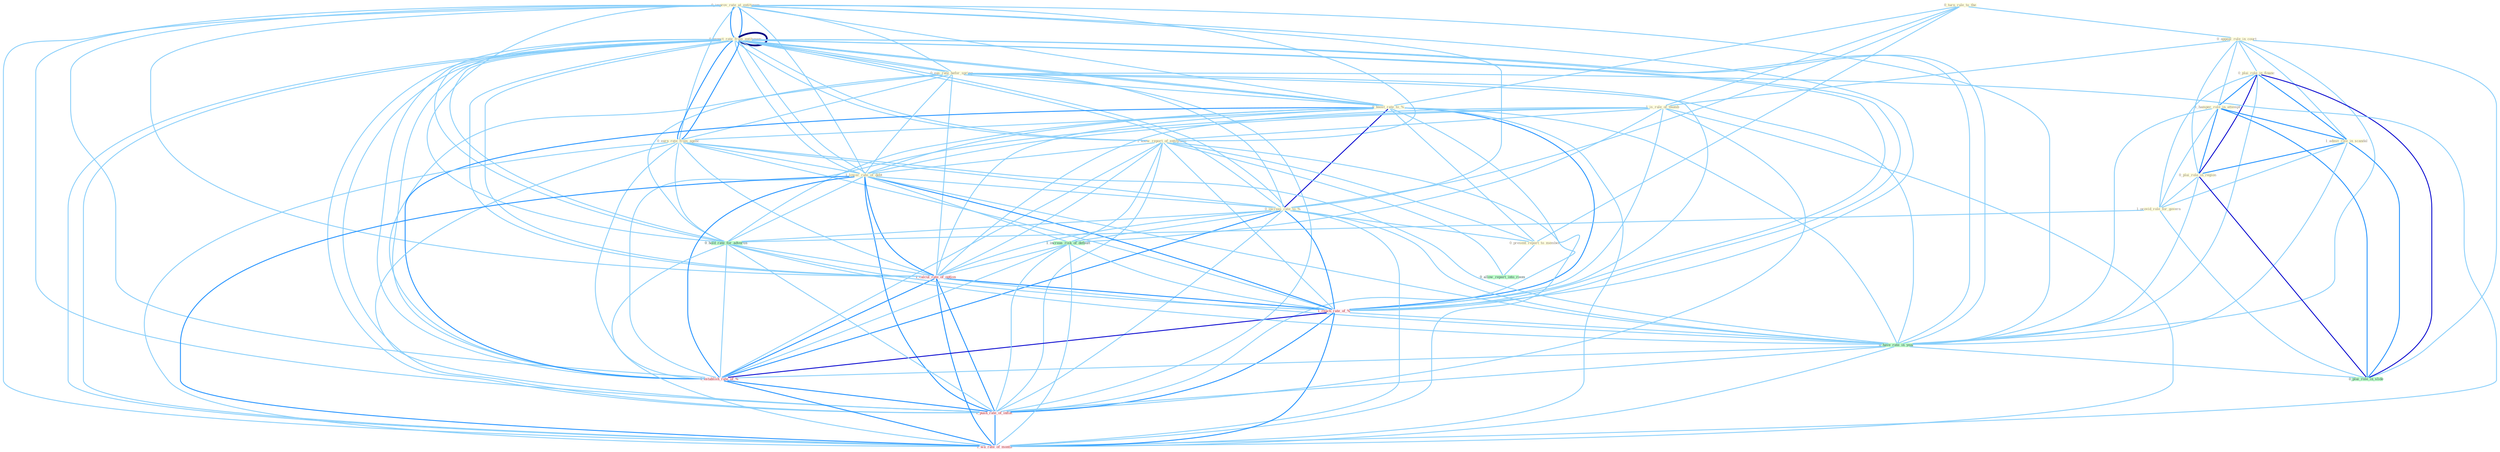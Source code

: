 Graph G{ 
    node
    [shape=polygon,style=filled,width=.5,height=.06,color="#BDFCC9",fixedsize=true,fontsize=4,
    fontcolor="#2f4f4f"];
    {node
    [color="#ffffe0", fontcolor="#8b7d6b"] "0_improv_rate_at_entitynam " "0_turn_rule_to_the " "0_expect_rate_from_entitynam " "0_appeal_rule_in_court " "0_plai_role_in_financ " "0_eas_rate_befor_spring " "1_hamper_role_in_attempt " "0_boost_rate_to_% " "1_is_rule_of_thumb " "1_know_report_of_entitynam " "0_earn_rate_from_agenc " "1_admit_role_in_scandal " "1_lower_rate_of_debt " "0_expect_rate_from_entitynam " "0_plai_role_in_region " "0_increas_rate_to_% " "1_provid_role_for_govern " "0_present_report_to_member "}
{node [color="#fff0f5", fontcolor="#b22222"] "1_calcul_rate_of_option " "1_reach_rate_of_% " "1_establish_rate_of_% " "1_push_rate_of_inflat " "1_wa_rate_of_month "}
edge [color="#B0E2FF"];

	"0_improv_rate_at_entitynam " -- "0_expect_rate_from_entitynam " [w="2", color="#1e90ff" , len=0.8];
	"0_improv_rate_at_entitynam " -- "0_eas_rate_befor_spring " [w="1", color="#87cefa" ];
	"0_improv_rate_at_entitynam " -- "0_boost_rate_to_% " [w="1", color="#87cefa" ];
	"0_improv_rate_at_entitynam " -- "1_know_report_of_entitynam " [w="1", color="#87cefa" ];
	"0_improv_rate_at_entitynam " -- "0_earn_rate_from_agenc " [w="1", color="#87cefa" ];
	"0_improv_rate_at_entitynam " -- "1_lower_rate_of_debt " [w="1", color="#87cefa" ];
	"0_improv_rate_at_entitynam " -- "0_expect_rate_from_entitynam " [w="2", color="#1e90ff" , len=0.8];
	"0_improv_rate_at_entitynam " -- "0_increas_rate_to_% " [w="1", color="#87cefa" ];
	"0_improv_rate_at_entitynam " -- "0_hold_rate_for_advertis " [w="1", color="#87cefa" ];
	"0_improv_rate_at_entitynam " -- "1_calcul_rate_of_option " [w="1", color="#87cefa" ];
	"0_improv_rate_at_entitynam " -- "1_reach_rate_of_% " [w="1", color="#87cefa" ];
	"0_improv_rate_at_entitynam " -- "0_have_rate_in_year " [w="1", color="#87cefa" ];
	"0_improv_rate_at_entitynam " -- "1_establish_rate_of_% " [w="1", color="#87cefa" ];
	"0_improv_rate_at_entitynam " -- "1_push_rate_of_inflat " [w="1", color="#87cefa" ];
	"0_improv_rate_at_entitynam " -- "1_wa_rate_of_month " [w="1", color="#87cefa" ];
	"0_turn_rule_to_the " -- "0_appeal_rule_in_court " [w="1", color="#87cefa" ];
	"0_turn_rule_to_the " -- "0_boost_rate_to_% " [w="1", color="#87cefa" ];
	"0_turn_rule_to_the " -- "1_is_rule_of_thumb " [w="1", color="#87cefa" ];
	"0_turn_rule_to_the " -- "0_increas_rate_to_% " [w="1", color="#87cefa" ];
	"0_turn_rule_to_the " -- "0_present_report_to_member " [w="1", color="#87cefa" ];
	"0_expect_rate_from_entitynam " -- "0_eas_rate_befor_spring " [w="1", color="#87cefa" ];
	"0_expect_rate_from_entitynam " -- "0_boost_rate_to_% " [w="1", color="#87cefa" ];
	"0_expect_rate_from_entitynam " -- "1_know_report_of_entitynam " [w="1", color="#87cefa" ];
	"0_expect_rate_from_entitynam " -- "0_earn_rate_from_agenc " [w="2", color="#1e90ff" , len=0.8];
	"0_expect_rate_from_entitynam " -- "1_lower_rate_of_debt " [w="1", color="#87cefa" ];
	"0_expect_rate_from_entitynam " -- "0_expect_rate_from_entitynam " [w="4", style=bold, color="#000080", len=0.4];
	"0_expect_rate_from_entitynam " -- "0_increas_rate_to_% " [w="1", color="#87cefa" ];
	"0_expect_rate_from_entitynam " -- "0_hold_rate_for_advertis " [w="1", color="#87cefa" ];
	"0_expect_rate_from_entitynam " -- "1_calcul_rate_of_option " [w="1", color="#87cefa" ];
	"0_expect_rate_from_entitynam " -- "1_reach_rate_of_% " [w="1", color="#87cefa" ];
	"0_expect_rate_from_entitynam " -- "0_have_rate_in_year " [w="1", color="#87cefa" ];
	"0_expect_rate_from_entitynam " -- "1_establish_rate_of_% " [w="1", color="#87cefa" ];
	"0_expect_rate_from_entitynam " -- "1_push_rate_of_inflat " [w="1", color="#87cefa" ];
	"0_expect_rate_from_entitynam " -- "1_wa_rate_of_month " [w="1", color="#87cefa" ];
	"0_appeal_rule_in_court " -- "0_plai_role_in_financ " [w="1", color="#87cefa" ];
	"0_appeal_rule_in_court " -- "1_hamper_role_in_attempt " [w="1", color="#87cefa" ];
	"0_appeal_rule_in_court " -- "1_is_rule_of_thumb " [w="1", color="#87cefa" ];
	"0_appeal_rule_in_court " -- "1_admit_role_in_scandal " [w="1", color="#87cefa" ];
	"0_appeal_rule_in_court " -- "0_plai_role_in_region " [w="1", color="#87cefa" ];
	"0_appeal_rule_in_court " -- "0_have_rate_in_year " [w="1", color="#87cefa" ];
	"0_appeal_rule_in_court " -- "0_plai_role_in_slide " [w="1", color="#87cefa" ];
	"0_plai_role_in_financ " -- "1_hamper_role_in_attempt " [w="2", color="#1e90ff" , len=0.8];
	"0_plai_role_in_financ " -- "1_admit_role_in_scandal " [w="2", color="#1e90ff" , len=0.8];
	"0_plai_role_in_financ " -- "0_plai_role_in_region " [w="3", color="#0000cd" , len=0.6];
	"0_plai_role_in_financ " -- "1_provid_role_for_govern " [w="1", color="#87cefa" ];
	"0_plai_role_in_financ " -- "0_have_rate_in_year " [w="1", color="#87cefa" ];
	"0_plai_role_in_financ " -- "0_plai_role_in_slide " [w="3", color="#0000cd" , len=0.6];
	"0_eas_rate_befor_spring " -- "0_boost_rate_to_% " [w="1", color="#87cefa" ];
	"0_eas_rate_befor_spring " -- "0_earn_rate_from_agenc " [w="1", color="#87cefa" ];
	"0_eas_rate_befor_spring " -- "1_lower_rate_of_debt " [w="1", color="#87cefa" ];
	"0_eas_rate_befor_spring " -- "0_expect_rate_from_entitynam " [w="1", color="#87cefa" ];
	"0_eas_rate_befor_spring " -- "0_increas_rate_to_% " [w="1", color="#87cefa" ];
	"0_eas_rate_befor_spring " -- "0_hold_rate_for_advertis " [w="1", color="#87cefa" ];
	"0_eas_rate_befor_spring " -- "1_calcul_rate_of_option " [w="1", color="#87cefa" ];
	"0_eas_rate_befor_spring " -- "1_reach_rate_of_% " [w="1", color="#87cefa" ];
	"0_eas_rate_befor_spring " -- "0_have_rate_in_year " [w="1", color="#87cefa" ];
	"0_eas_rate_befor_spring " -- "1_establish_rate_of_% " [w="1", color="#87cefa" ];
	"0_eas_rate_befor_spring " -- "1_push_rate_of_inflat " [w="1", color="#87cefa" ];
	"0_eas_rate_befor_spring " -- "1_wa_rate_of_month " [w="1", color="#87cefa" ];
	"1_hamper_role_in_attempt " -- "1_admit_role_in_scandal " [w="2", color="#1e90ff" , len=0.8];
	"1_hamper_role_in_attempt " -- "0_plai_role_in_region " [w="2", color="#1e90ff" , len=0.8];
	"1_hamper_role_in_attempt " -- "1_provid_role_for_govern " [w="1", color="#87cefa" ];
	"1_hamper_role_in_attempt " -- "0_have_rate_in_year " [w="1", color="#87cefa" ];
	"1_hamper_role_in_attempt " -- "0_plai_role_in_slide " [w="2", color="#1e90ff" , len=0.8];
	"0_boost_rate_to_% " -- "0_earn_rate_from_agenc " [w="1", color="#87cefa" ];
	"0_boost_rate_to_% " -- "1_lower_rate_of_debt " [w="1", color="#87cefa" ];
	"0_boost_rate_to_% " -- "0_expect_rate_from_entitynam " [w="1", color="#87cefa" ];
	"0_boost_rate_to_% " -- "0_increas_rate_to_% " [w="3", color="#0000cd" , len=0.6];
	"0_boost_rate_to_% " -- "0_present_report_to_member " [w="1", color="#87cefa" ];
	"0_boost_rate_to_% " -- "0_hold_rate_for_advertis " [w="1", color="#87cefa" ];
	"0_boost_rate_to_% " -- "1_calcul_rate_of_option " [w="1", color="#87cefa" ];
	"0_boost_rate_to_% " -- "1_reach_rate_of_% " [w="2", color="#1e90ff" , len=0.8];
	"0_boost_rate_to_% " -- "0_have_rate_in_year " [w="1", color="#87cefa" ];
	"0_boost_rate_to_% " -- "1_establish_rate_of_% " [w="2", color="#1e90ff" , len=0.8];
	"0_boost_rate_to_% " -- "1_push_rate_of_inflat " [w="1", color="#87cefa" ];
	"0_boost_rate_to_% " -- "1_wa_rate_of_month " [w="1", color="#87cefa" ];
	"1_is_rule_of_thumb " -- "1_know_report_of_entitynam " [w="1", color="#87cefa" ];
	"1_is_rule_of_thumb " -- "1_lower_rate_of_debt " [w="1", color="#87cefa" ];
	"1_is_rule_of_thumb " -- "1_increas_risk_of_default " [w="1", color="#87cefa" ];
	"1_is_rule_of_thumb " -- "1_calcul_rate_of_option " [w="1", color="#87cefa" ];
	"1_is_rule_of_thumb " -- "1_reach_rate_of_% " [w="1", color="#87cefa" ];
	"1_is_rule_of_thumb " -- "1_establish_rate_of_% " [w="1", color="#87cefa" ];
	"1_is_rule_of_thumb " -- "1_push_rate_of_inflat " [w="1", color="#87cefa" ];
	"1_is_rule_of_thumb " -- "1_wa_rate_of_month " [w="1", color="#87cefa" ];
	"1_know_report_of_entitynam " -- "1_lower_rate_of_debt " [w="1", color="#87cefa" ];
	"1_know_report_of_entitynam " -- "0_expect_rate_from_entitynam " [w="1", color="#87cefa" ];
	"1_know_report_of_entitynam " -- "0_present_report_to_member " [w="1", color="#87cefa" ];
	"1_know_report_of_entitynam " -- "1_increas_risk_of_default " [w="1", color="#87cefa" ];
	"1_know_report_of_entitynam " -- "0_allow_report_into_room " [w="1", color="#87cefa" ];
	"1_know_report_of_entitynam " -- "1_calcul_rate_of_option " [w="1", color="#87cefa" ];
	"1_know_report_of_entitynam " -- "1_reach_rate_of_% " [w="1", color="#87cefa" ];
	"1_know_report_of_entitynam " -- "1_establish_rate_of_% " [w="1", color="#87cefa" ];
	"1_know_report_of_entitynam " -- "1_push_rate_of_inflat " [w="1", color="#87cefa" ];
	"1_know_report_of_entitynam " -- "1_wa_rate_of_month " [w="1", color="#87cefa" ];
	"0_earn_rate_from_agenc " -- "1_lower_rate_of_debt " [w="1", color="#87cefa" ];
	"0_earn_rate_from_agenc " -- "0_expect_rate_from_entitynam " [w="2", color="#1e90ff" , len=0.8];
	"0_earn_rate_from_agenc " -- "0_increas_rate_to_% " [w="1", color="#87cefa" ];
	"0_earn_rate_from_agenc " -- "0_hold_rate_for_advertis " [w="1", color="#87cefa" ];
	"0_earn_rate_from_agenc " -- "1_calcul_rate_of_option " [w="1", color="#87cefa" ];
	"0_earn_rate_from_agenc " -- "1_reach_rate_of_% " [w="1", color="#87cefa" ];
	"0_earn_rate_from_agenc " -- "0_have_rate_in_year " [w="1", color="#87cefa" ];
	"0_earn_rate_from_agenc " -- "1_establish_rate_of_% " [w="1", color="#87cefa" ];
	"0_earn_rate_from_agenc " -- "1_push_rate_of_inflat " [w="1", color="#87cefa" ];
	"0_earn_rate_from_agenc " -- "1_wa_rate_of_month " [w="1", color="#87cefa" ];
	"1_admit_role_in_scandal " -- "0_plai_role_in_region " [w="2", color="#1e90ff" , len=0.8];
	"1_admit_role_in_scandal " -- "1_provid_role_for_govern " [w="1", color="#87cefa" ];
	"1_admit_role_in_scandal " -- "0_have_rate_in_year " [w="1", color="#87cefa" ];
	"1_admit_role_in_scandal " -- "0_plai_role_in_slide " [w="2", color="#1e90ff" , len=0.8];
	"1_lower_rate_of_debt " -- "0_expect_rate_from_entitynam " [w="1", color="#87cefa" ];
	"1_lower_rate_of_debt " -- "0_increas_rate_to_% " [w="1", color="#87cefa" ];
	"1_lower_rate_of_debt " -- "1_increas_risk_of_default " [w="1", color="#87cefa" ];
	"1_lower_rate_of_debt " -- "0_hold_rate_for_advertis " [w="1", color="#87cefa" ];
	"1_lower_rate_of_debt " -- "1_calcul_rate_of_option " [w="2", color="#1e90ff" , len=0.8];
	"1_lower_rate_of_debt " -- "1_reach_rate_of_% " [w="2", color="#1e90ff" , len=0.8];
	"1_lower_rate_of_debt " -- "0_have_rate_in_year " [w="1", color="#87cefa" ];
	"1_lower_rate_of_debt " -- "1_establish_rate_of_% " [w="2", color="#1e90ff" , len=0.8];
	"1_lower_rate_of_debt " -- "1_push_rate_of_inflat " [w="2", color="#1e90ff" , len=0.8];
	"1_lower_rate_of_debt " -- "1_wa_rate_of_month " [w="2", color="#1e90ff" , len=0.8];
	"0_expect_rate_from_entitynam " -- "0_increas_rate_to_% " [w="1", color="#87cefa" ];
	"0_expect_rate_from_entitynam " -- "0_hold_rate_for_advertis " [w="1", color="#87cefa" ];
	"0_expect_rate_from_entitynam " -- "1_calcul_rate_of_option " [w="1", color="#87cefa" ];
	"0_expect_rate_from_entitynam " -- "1_reach_rate_of_% " [w="1", color="#87cefa" ];
	"0_expect_rate_from_entitynam " -- "0_have_rate_in_year " [w="1", color="#87cefa" ];
	"0_expect_rate_from_entitynam " -- "1_establish_rate_of_% " [w="1", color="#87cefa" ];
	"0_expect_rate_from_entitynam " -- "1_push_rate_of_inflat " [w="1", color="#87cefa" ];
	"0_expect_rate_from_entitynam " -- "1_wa_rate_of_month " [w="1", color="#87cefa" ];
	"0_plai_role_in_region " -- "1_provid_role_for_govern " [w="1", color="#87cefa" ];
	"0_plai_role_in_region " -- "0_have_rate_in_year " [w="1", color="#87cefa" ];
	"0_plai_role_in_region " -- "0_plai_role_in_slide " [w="3", color="#0000cd" , len=0.6];
	"0_increas_rate_to_% " -- "0_present_report_to_member " [w="1", color="#87cefa" ];
	"0_increas_rate_to_% " -- "1_increas_risk_of_default " [w="1", color="#87cefa" ];
	"0_increas_rate_to_% " -- "0_hold_rate_for_advertis " [w="1", color="#87cefa" ];
	"0_increas_rate_to_% " -- "1_calcul_rate_of_option " [w="1", color="#87cefa" ];
	"0_increas_rate_to_% " -- "1_reach_rate_of_% " [w="2", color="#1e90ff" , len=0.8];
	"0_increas_rate_to_% " -- "0_have_rate_in_year " [w="1", color="#87cefa" ];
	"0_increas_rate_to_% " -- "1_establish_rate_of_% " [w="2", color="#1e90ff" , len=0.8];
	"0_increas_rate_to_% " -- "1_push_rate_of_inflat " [w="1", color="#87cefa" ];
	"0_increas_rate_to_% " -- "1_wa_rate_of_month " [w="1", color="#87cefa" ];
	"1_provid_role_for_govern " -- "0_hold_rate_for_advertis " [w="1", color="#87cefa" ];
	"1_provid_role_for_govern " -- "0_plai_role_in_slide " [w="1", color="#87cefa" ];
	"0_present_report_to_member " -- "0_allow_report_into_room " [w="1", color="#87cefa" ];
	"1_increas_risk_of_default " -- "1_calcul_rate_of_option " [w="1", color="#87cefa" ];
	"1_increas_risk_of_default " -- "1_reach_rate_of_% " [w="1", color="#87cefa" ];
	"1_increas_risk_of_default " -- "1_establish_rate_of_% " [w="1", color="#87cefa" ];
	"1_increas_risk_of_default " -- "1_push_rate_of_inflat " [w="1", color="#87cefa" ];
	"1_increas_risk_of_default " -- "1_wa_rate_of_month " [w="1", color="#87cefa" ];
	"0_hold_rate_for_advertis " -- "1_calcul_rate_of_option " [w="1", color="#87cefa" ];
	"0_hold_rate_for_advertis " -- "1_reach_rate_of_% " [w="1", color="#87cefa" ];
	"0_hold_rate_for_advertis " -- "0_have_rate_in_year " [w="1", color="#87cefa" ];
	"0_hold_rate_for_advertis " -- "1_establish_rate_of_% " [w="1", color="#87cefa" ];
	"0_hold_rate_for_advertis " -- "1_push_rate_of_inflat " [w="1", color="#87cefa" ];
	"0_hold_rate_for_advertis " -- "1_wa_rate_of_month " [w="1", color="#87cefa" ];
	"1_calcul_rate_of_option " -- "1_reach_rate_of_% " [w="2", color="#1e90ff" , len=0.8];
	"1_calcul_rate_of_option " -- "0_have_rate_in_year " [w="1", color="#87cefa" ];
	"1_calcul_rate_of_option " -- "1_establish_rate_of_% " [w="2", color="#1e90ff" , len=0.8];
	"1_calcul_rate_of_option " -- "1_push_rate_of_inflat " [w="2", color="#1e90ff" , len=0.8];
	"1_calcul_rate_of_option " -- "1_wa_rate_of_month " [w="2", color="#1e90ff" , len=0.8];
	"1_reach_rate_of_% " -- "0_have_rate_in_year " [w="1", color="#87cefa" ];
	"1_reach_rate_of_% " -- "1_establish_rate_of_% " [w="3", color="#0000cd" , len=0.6];
	"1_reach_rate_of_% " -- "1_push_rate_of_inflat " [w="2", color="#1e90ff" , len=0.8];
	"1_reach_rate_of_% " -- "1_wa_rate_of_month " [w="2", color="#1e90ff" , len=0.8];
	"0_have_rate_in_year " -- "1_establish_rate_of_% " [w="1", color="#87cefa" ];
	"0_have_rate_in_year " -- "0_plai_role_in_slide " [w="1", color="#87cefa" ];
	"0_have_rate_in_year " -- "1_push_rate_of_inflat " [w="1", color="#87cefa" ];
	"0_have_rate_in_year " -- "1_wa_rate_of_month " [w="1", color="#87cefa" ];
	"1_establish_rate_of_% " -- "1_push_rate_of_inflat " [w="2", color="#1e90ff" , len=0.8];
	"1_establish_rate_of_% " -- "1_wa_rate_of_month " [w="2", color="#1e90ff" , len=0.8];
	"1_push_rate_of_inflat " -- "1_wa_rate_of_month " [w="2", color="#1e90ff" , len=0.8];
}
